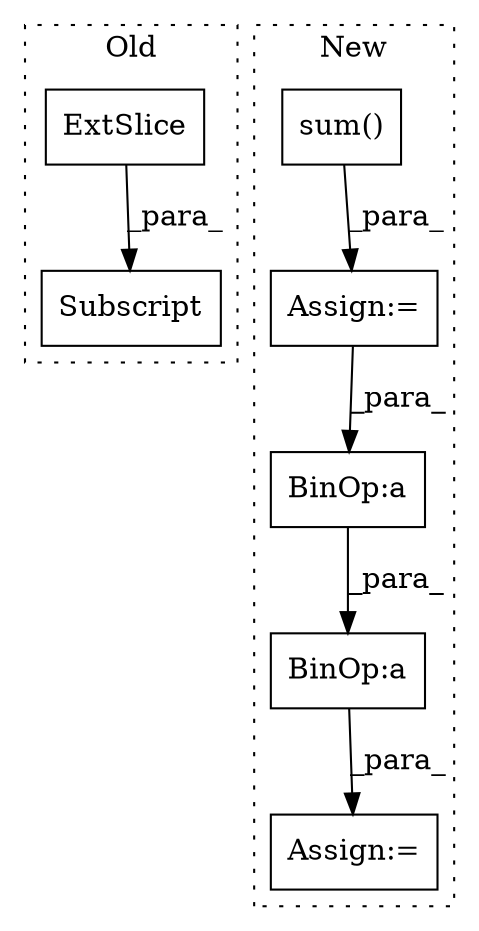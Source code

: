 digraph G {
subgraph cluster0 {
1 [label="ExtSlice" a="85" s="8269" l="7" shape="box"];
3 [label="Subscript" a="63" s="8269,0" l="18,0" shape="box"];
label = "Old";
style="dotted";
}
subgraph cluster1 {
2 [label="sum()" a="75" s="7566" l="54" shape="box"];
4 [label="Assign:=" a="68" s="8421" l="3" shape="box"];
5 [label="BinOp:a" a="82" s="8173" l="3" shape="box"];
6 [label="BinOp:a" a="82" s="8464" l="3" shape="box"];
7 [label="Assign:=" a="68" s="7544" l="22" shape="box"];
label = "New";
style="dotted";
}
1 -> 3 [label="_para_"];
2 -> 7 [label="_para_"];
5 -> 6 [label="_para_"];
6 -> 4 [label="_para_"];
7 -> 5 [label="_para_"];
}